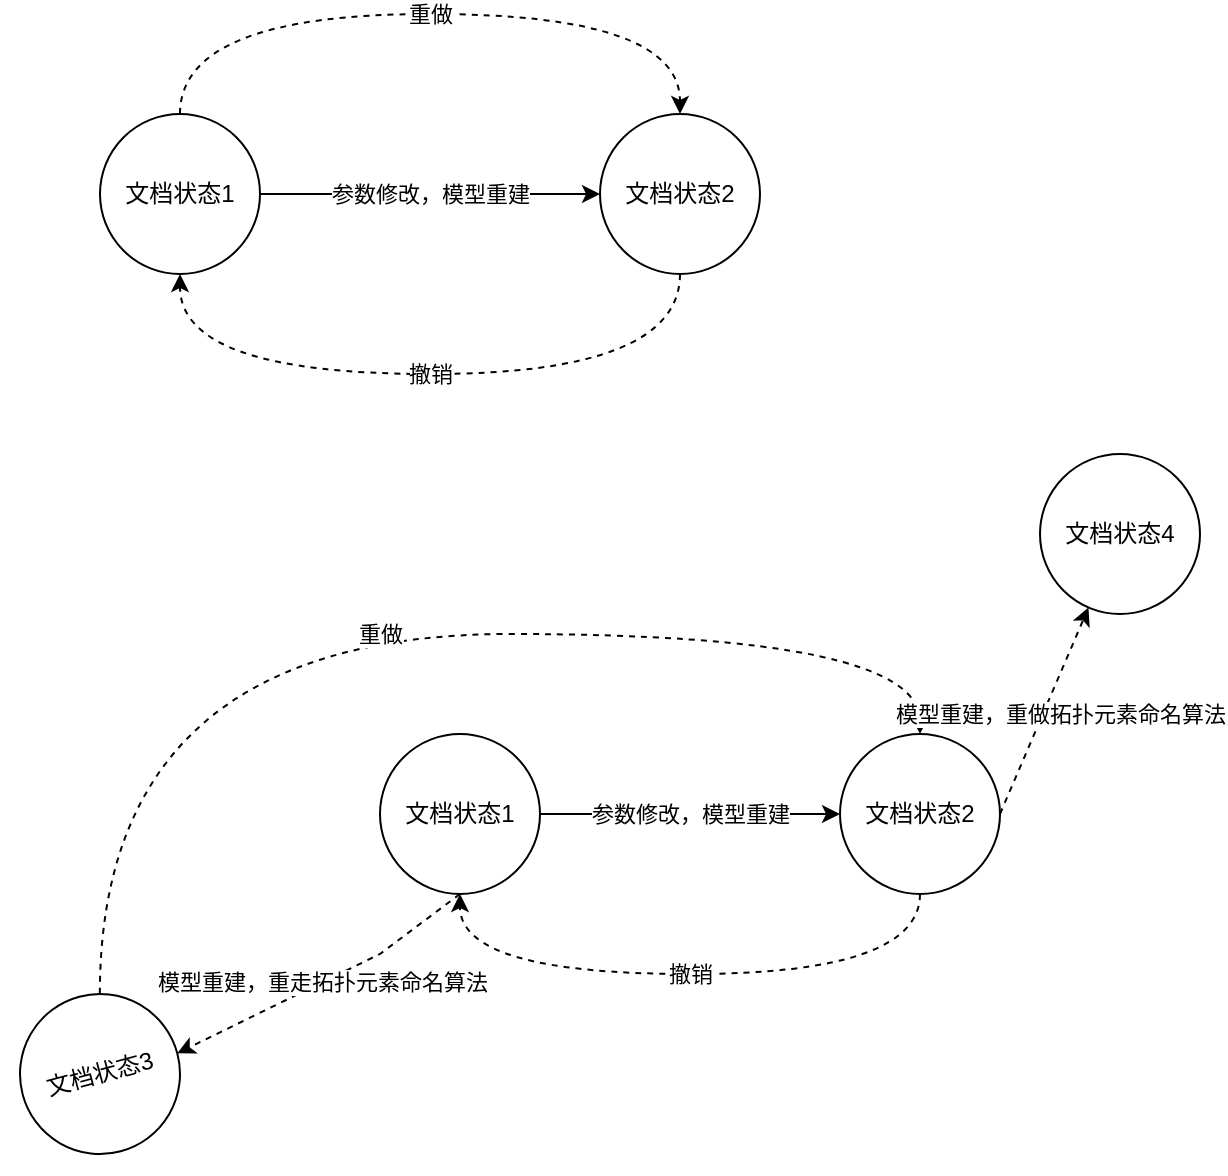 <mxfile version="21.0.6" type="github">
  <diagram name="第 1 页" id="GhMeG2_PH0T_44Fa1xvc">
    <mxGraphModel dx="1050" dy="615" grid="1" gridSize="10" guides="1" tooltips="1" connect="1" arrows="1" fold="1" page="1" pageScale="1" pageWidth="827" pageHeight="1169" math="0" shadow="0">
      <root>
        <mxCell id="0" />
        <mxCell id="1" parent="0" />
        <mxCell id="4bsjNI0Q4H4RjQ86WclX-2" value="参数修改，模型重建" style="edgeStyle=orthogonalEdgeStyle;rounded=0;orthogonalLoop=1;jettySize=auto;html=1;entryX=0;entryY=0.5;entryDx=0;entryDy=0;" edge="1" parent="1" source="4bsjNI0Q4H4RjQ86WclX-1" target="4bsjNI0Q4H4RjQ86WclX-3">
          <mxGeometry relative="1" as="geometry">
            <mxPoint x="290" y="230" as="targetPoint" />
            <Array as="points" />
          </mxGeometry>
        </mxCell>
        <mxCell id="4bsjNI0Q4H4RjQ86WclX-1" value="文档状态1" style="ellipse;whiteSpace=wrap;html=1;aspect=fixed;" vertex="1" parent="1">
          <mxGeometry x="50" y="190" width="80" height="80" as="geometry" />
        </mxCell>
        <mxCell id="4bsjNI0Q4H4RjQ86WclX-3" value="文档状态2" style="ellipse;whiteSpace=wrap;html=1;aspect=fixed;" vertex="1" parent="1">
          <mxGeometry x="300" y="190" width="80" height="80" as="geometry" />
        </mxCell>
        <mxCell id="4bsjNI0Q4H4RjQ86WclX-6" value="撤销" style="endArrow=classic;html=1;rounded=0;exitX=0.5;exitY=1;exitDx=0;exitDy=0;edgeStyle=orthogonalEdgeStyle;curved=1;dashed=1;" edge="1" parent="1" source="4bsjNI0Q4H4RjQ86WclX-3" target="4bsjNI0Q4H4RjQ86WclX-1">
          <mxGeometry width="50" height="50" relative="1" as="geometry">
            <mxPoint x="110" y="400" as="sourcePoint" />
            <mxPoint x="120" y="340" as="targetPoint" />
            <Array as="points">
              <mxPoint x="340" y="320" />
              <mxPoint x="90" y="320" />
            </Array>
          </mxGeometry>
        </mxCell>
        <mxCell id="4bsjNI0Q4H4RjQ86WclX-9" value="重做" style="endArrow=classic;html=1;rounded=0;exitX=0.5;exitY=0;exitDx=0;exitDy=0;edgeStyle=orthogonalEdgeStyle;entryX=0.5;entryY=0;entryDx=0;entryDy=0;curved=1;dashed=1;" edge="1" parent="1" source="4bsjNI0Q4H4RjQ86WclX-1" target="4bsjNI0Q4H4RjQ86WclX-3">
          <mxGeometry width="50" height="50" relative="1" as="geometry">
            <mxPoint x="170" y="190" as="sourcePoint" />
            <mxPoint x="220" y="140" as="targetPoint" />
            <Array as="points">
              <mxPoint x="90" y="140" />
              <mxPoint x="340" y="140" />
            </Array>
          </mxGeometry>
        </mxCell>
        <mxCell id="4bsjNI0Q4H4RjQ86WclX-11" value="参数修改，模型重建" style="edgeStyle=orthogonalEdgeStyle;rounded=0;orthogonalLoop=1;jettySize=auto;html=1;entryX=0;entryY=0.5;entryDx=0;entryDy=0;" edge="1" parent="1" source="4bsjNI0Q4H4RjQ86WclX-12" target="4bsjNI0Q4H4RjQ86WclX-13">
          <mxGeometry relative="1" as="geometry">
            <mxPoint x="430" y="540" as="targetPoint" />
            <Array as="points" />
          </mxGeometry>
        </mxCell>
        <mxCell id="4bsjNI0Q4H4RjQ86WclX-12" value="文档状态1" style="ellipse;whiteSpace=wrap;html=1;aspect=fixed;" vertex="1" parent="1">
          <mxGeometry x="190" y="500" width="80" height="80" as="geometry" />
        </mxCell>
        <mxCell id="4bsjNI0Q4H4RjQ86WclX-13" value="文档状态2" style="ellipse;whiteSpace=wrap;html=1;aspect=fixed;" vertex="1" parent="1">
          <mxGeometry x="420" y="500" width="80" height="80" as="geometry" />
        </mxCell>
        <mxCell id="4bsjNI0Q4H4RjQ86WclX-14" value="撤销" style="endArrow=classic;html=1;rounded=0;exitX=0.5;exitY=1;exitDx=0;exitDy=0;edgeStyle=orthogonalEdgeStyle;curved=1;dashed=1;" edge="1" parent="1" source="4bsjNI0Q4H4RjQ86WclX-13" target="4bsjNI0Q4H4RjQ86WclX-12">
          <mxGeometry width="50" height="50" relative="1" as="geometry">
            <mxPoint x="250" y="710" as="sourcePoint" />
            <mxPoint x="260" y="650" as="targetPoint" />
            <Array as="points">
              <mxPoint x="460" y="620" />
              <mxPoint x="230" y="620" />
            </Array>
          </mxGeometry>
        </mxCell>
        <mxCell id="4bsjNI0Q4H4RjQ86WclX-15" value="重做" style="endArrow=classic;html=1;rounded=0;edgeStyle=orthogonalEdgeStyle;entryX=0.5;entryY=0;entryDx=0;entryDy=0;curved=1;dashed=1;" edge="1" parent="1" source="4bsjNI0Q4H4RjQ86WclX-19" target="4bsjNI0Q4H4RjQ86WclX-13">
          <mxGeometry width="50" height="50" relative="1" as="geometry">
            <mxPoint x="310" y="500" as="sourcePoint" />
            <mxPoint x="360" y="450" as="targetPoint" />
            <Array as="points">
              <mxPoint x="50" y="450" />
              <mxPoint x="460" y="450" />
            </Array>
          </mxGeometry>
        </mxCell>
        <mxCell id="4bsjNI0Q4H4RjQ86WclX-18" value="模型重建，重走拓扑元素命名算法" style="endArrow=classic;html=1;rounded=0;dashed=1;entryX=1;entryY=0.5;entryDx=0;entryDy=0;" edge="1" parent="1" target="4bsjNI0Q4H4RjQ86WclX-19">
          <mxGeometry x="0.008" width="50" height="50" relative="1" as="geometry">
            <mxPoint x="230" y="580" as="sourcePoint" />
            <mxPoint x="160" y="660" as="targetPoint" />
            <Array as="points">
              <mxPoint x="190" y="610" />
            </Array>
            <mxPoint as="offset" />
          </mxGeometry>
        </mxCell>
        <mxCell id="4bsjNI0Q4H4RjQ86WclX-19" value="文档状态3" style="ellipse;whiteSpace=wrap;html=1;aspect=fixed;rotation=-15;" vertex="1" parent="1">
          <mxGeometry x="10" y="630" width="80" height="80" as="geometry" />
        </mxCell>
        <mxCell id="4bsjNI0Q4H4RjQ86WclX-20" value="模型重建，重做拓扑元素命名算法" style="endArrow=classic;html=1;rounded=0;exitX=1;exitY=0.5;exitDx=0;exitDy=0;dashed=1;" edge="1" parent="1" source="4bsjNI0Q4H4RjQ86WclX-13" target="4bsjNI0Q4H4RjQ86WclX-21">
          <mxGeometry x="0.029" y="-8" width="50" height="50" relative="1" as="geometry">
            <mxPoint x="520" y="520" as="sourcePoint" />
            <mxPoint x="550" y="440" as="targetPoint" />
            <mxPoint as="offset" />
          </mxGeometry>
        </mxCell>
        <mxCell id="4bsjNI0Q4H4RjQ86WclX-21" value="文档状态4" style="ellipse;whiteSpace=wrap;html=1;aspect=fixed;" vertex="1" parent="1">
          <mxGeometry x="520" y="360" width="80" height="80" as="geometry" />
        </mxCell>
      </root>
    </mxGraphModel>
  </diagram>
</mxfile>
